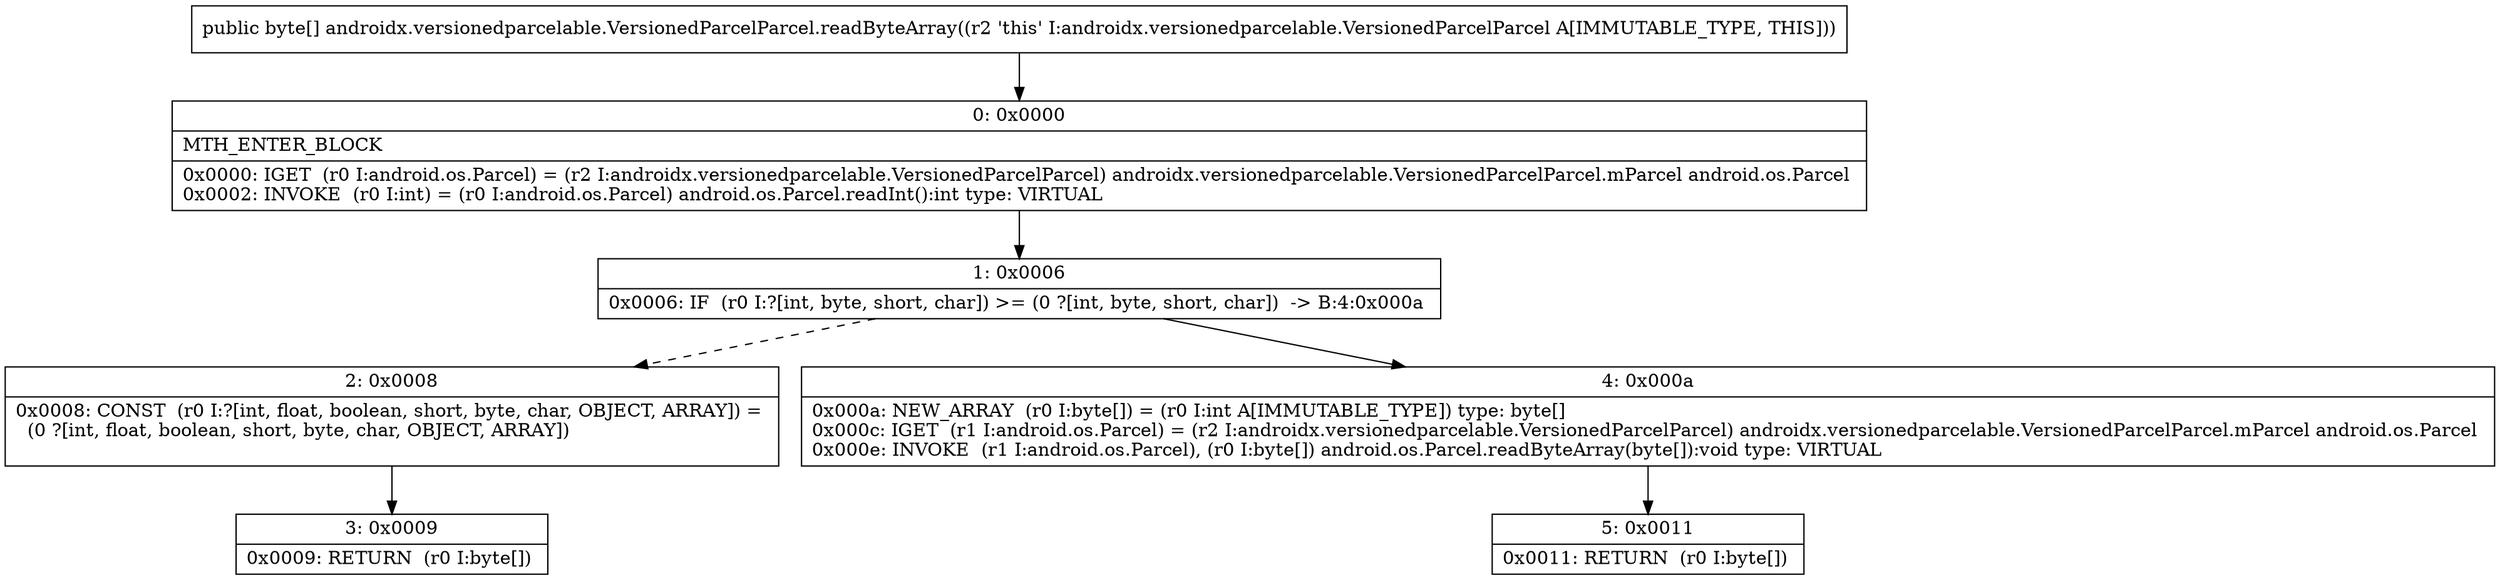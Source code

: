 digraph "CFG forandroidx.versionedparcelable.VersionedParcelParcel.readByteArray()[B" {
Node_0 [shape=record,label="{0\:\ 0x0000|MTH_ENTER_BLOCK\l|0x0000: IGET  (r0 I:android.os.Parcel) = (r2 I:androidx.versionedparcelable.VersionedParcelParcel) androidx.versionedparcelable.VersionedParcelParcel.mParcel android.os.Parcel \l0x0002: INVOKE  (r0 I:int) = (r0 I:android.os.Parcel) android.os.Parcel.readInt():int type: VIRTUAL \l}"];
Node_1 [shape=record,label="{1\:\ 0x0006|0x0006: IF  (r0 I:?[int, byte, short, char]) \>= (0 ?[int, byte, short, char])  \-\> B:4:0x000a \l}"];
Node_2 [shape=record,label="{2\:\ 0x0008|0x0008: CONST  (r0 I:?[int, float, boolean, short, byte, char, OBJECT, ARRAY]) = \l  (0 ?[int, float, boolean, short, byte, char, OBJECT, ARRAY])\l \l}"];
Node_3 [shape=record,label="{3\:\ 0x0009|0x0009: RETURN  (r0 I:byte[]) \l}"];
Node_4 [shape=record,label="{4\:\ 0x000a|0x000a: NEW_ARRAY  (r0 I:byte[]) = (r0 I:int A[IMMUTABLE_TYPE]) type: byte[] \l0x000c: IGET  (r1 I:android.os.Parcel) = (r2 I:androidx.versionedparcelable.VersionedParcelParcel) androidx.versionedparcelable.VersionedParcelParcel.mParcel android.os.Parcel \l0x000e: INVOKE  (r1 I:android.os.Parcel), (r0 I:byte[]) android.os.Parcel.readByteArray(byte[]):void type: VIRTUAL \l}"];
Node_5 [shape=record,label="{5\:\ 0x0011|0x0011: RETURN  (r0 I:byte[]) \l}"];
MethodNode[shape=record,label="{public byte[] androidx.versionedparcelable.VersionedParcelParcel.readByteArray((r2 'this' I:androidx.versionedparcelable.VersionedParcelParcel A[IMMUTABLE_TYPE, THIS])) }"];
MethodNode -> Node_0;
Node_0 -> Node_1;
Node_1 -> Node_2[style=dashed];
Node_1 -> Node_4;
Node_2 -> Node_3;
Node_4 -> Node_5;
}

